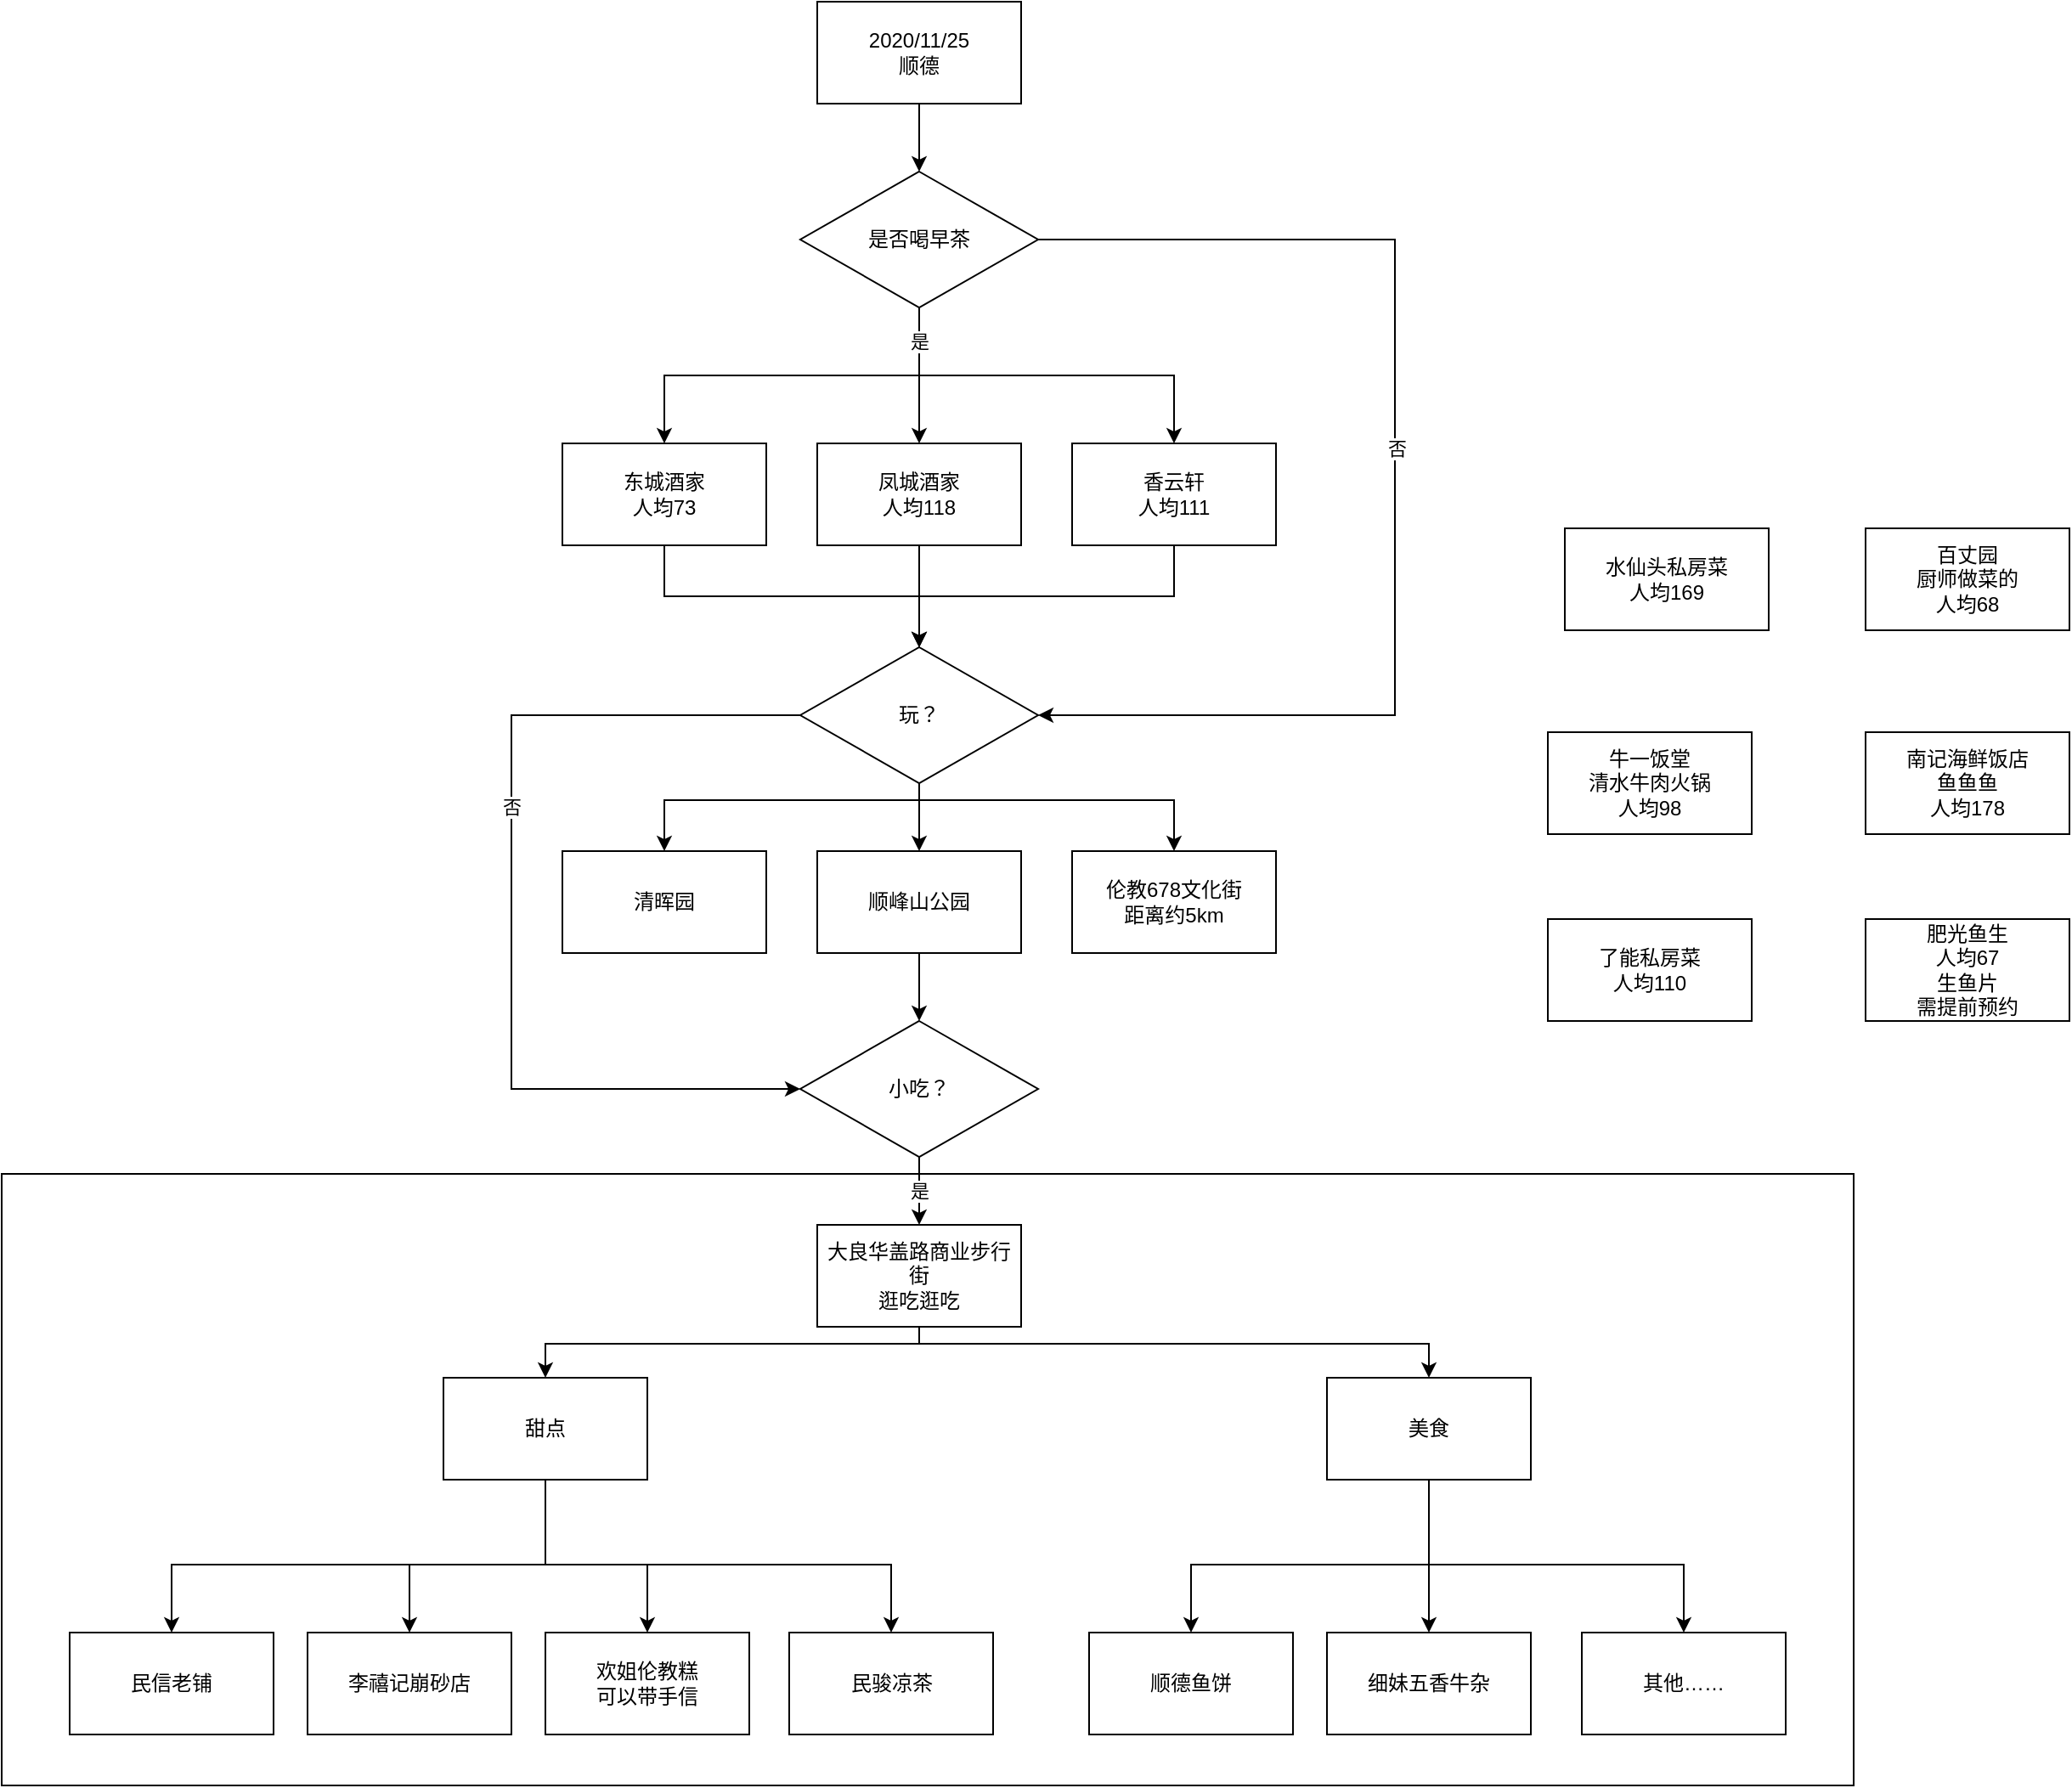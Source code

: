 <mxfile version="13.9.2" type="github">
  <diagram id="fEeuchYt1Fdf4EXDy3nW" name="Page-1">
    <mxGraphModel dx="1335" dy="538" grid="1" gridSize="10" guides="1" tooltips="1" connect="1" arrows="1" fold="1" page="1" pageScale="1" pageWidth="827" pageHeight="1169" math="0" shadow="0">
      <root>
        <mxCell id="0" />
        <mxCell id="1" parent="0" />
        <mxCell id="j-R18SqdeqT3_mSlcBm4-29" value="" style="rounded=0;whiteSpace=wrap;html=1;fillColor=none;" vertex="1" parent="1">
          <mxGeometry x="-270" y="750" width="1090" height="360" as="geometry" />
        </mxCell>
        <mxCell id="KvR43XwzuJe5_ahxuQdV-10" style="edgeStyle=orthogonalEdgeStyle;rounded=0;orthogonalLoop=1;jettySize=auto;html=1;" parent="1" source="KvR43XwzuJe5_ahxuQdV-1" target="KvR43XwzuJe5_ahxuQdV-9" edge="1">
          <mxGeometry relative="1" as="geometry" />
        </mxCell>
        <mxCell id="KvR43XwzuJe5_ahxuQdV-1" value="2020/11/25&lt;br&gt;顺德" style="rounded=0;whiteSpace=wrap;html=1;" parent="1" vertex="1">
          <mxGeometry x="210" y="60" width="120" height="60" as="geometry" />
        </mxCell>
        <mxCell id="KvR43XwzuJe5_ahxuQdV-17" style="edgeStyle=orthogonalEdgeStyle;rounded=0;orthogonalLoop=1;jettySize=auto;html=1;entryX=0.5;entryY=0;entryDx=0;entryDy=0;" parent="1" source="KvR43XwzuJe5_ahxuQdV-6" target="KvR43XwzuJe5_ahxuQdV-16" edge="1">
          <mxGeometry relative="1" as="geometry">
            <Array as="points">
              <mxPoint x="120" y="410" />
              <mxPoint x="270" y="410" />
            </Array>
          </mxGeometry>
        </mxCell>
        <mxCell id="KvR43XwzuJe5_ahxuQdV-6" value="东城酒家&lt;br&gt;人均73" style="rounded=0;whiteSpace=wrap;html=1;" parent="1" vertex="1">
          <mxGeometry x="60" y="320" width="120" height="60" as="geometry" />
        </mxCell>
        <mxCell id="KvR43XwzuJe5_ahxuQdV-18" style="edgeStyle=orthogonalEdgeStyle;rounded=0;orthogonalLoop=1;jettySize=auto;html=1;entryX=0.5;entryY=0;entryDx=0;entryDy=0;" parent="1" source="KvR43XwzuJe5_ahxuQdV-7" target="KvR43XwzuJe5_ahxuQdV-16" edge="1">
          <mxGeometry relative="1" as="geometry" />
        </mxCell>
        <mxCell id="KvR43XwzuJe5_ahxuQdV-7" value="凤城酒家&lt;br&gt;人均118" style="rounded=0;whiteSpace=wrap;html=1;" parent="1" vertex="1">
          <mxGeometry x="210" y="320" width="120" height="60" as="geometry" />
        </mxCell>
        <mxCell id="KvR43XwzuJe5_ahxuQdV-12" style="edgeStyle=orthogonalEdgeStyle;rounded=0;orthogonalLoop=1;jettySize=auto;html=1;entryX=0.5;entryY=0;entryDx=0;entryDy=0;" parent="1" source="KvR43XwzuJe5_ahxuQdV-9" target="KvR43XwzuJe5_ahxuQdV-7" edge="1">
          <mxGeometry relative="1" as="geometry" />
        </mxCell>
        <mxCell id="KvR43XwzuJe5_ahxuQdV-13" style="edgeStyle=orthogonalEdgeStyle;rounded=0;orthogonalLoop=1;jettySize=auto;html=1;entryX=0.5;entryY=0;entryDx=0;entryDy=0;" parent="1" source="KvR43XwzuJe5_ahxuQdV-9" target="KvR43XwzuJe5_ahxuQdV-6" edge="1">
          <mxGeometry relative="1" as="geometry">
            <Array as="points">
              <mxPoint x="270" y="280" />
              <mxPoint x="120" y="280" />
            </Array>
          </mxGeometry>
        </mxCell>
        <mxCell id="KvR43XwzuJe5_ahxuQdV-14" style="edgeStyle=orthogonalEdgeStyle;rounded=0;orthogonalLoop=1;jettySize=auto;html=1;entryX=0.5;entryY=0;entryDx=0;entryDy=0;" parent="1" source="KvR43XwzuJe5_ahxuQdV-9" target="KvR43XwzuJe5_ahxuQdV-11" edge="1">
          <mxGeometry relative="1" as="geometry">
            <Array as="points">
              <mxPoint x="270" y="280" />
              <mxPoint x="420" y="280" />
            </Array>
          </mxGeometry>
        </mxCell>
        <mxCell id="KvR43XwzuJe5_ahxuQdV-15" value="是" style="edgeLabel;html=1;align=center;verticalAlign=middle;resizable=0;points=[];" parent="KvR43XwzuJe5_ahxuQdV-14" vertex="1" connectable="0">
          <mxGeometry x="-0.939" y="2" relative="1" as="geometry">
            <mxPoint x="-2" y="13" as="offset" />
          </mxGeometry>
        </mxCell>
        <mxCell id="j-R18SqdeqT3_mSlcBm4-5" style="edgeStyle=orthogonalEdgeStyle;rounded=0;orthogonalLoop=1;jettySize=auto;html=1;entryX=1;entryY=0.5;entryDx=0;entryDy=0;" edge="1" parent="1" source="KvR43XwzuJe5_ahxuQdV-9" target="KvR43XwzuJe5_ahxuQdV-16">
          <mxGeometry relative="1" as="geometry">
            <Array as="points">
              <mxPoint x="550" y="200" />
              <mxPoint x="550" y="480" />
            </Array>
          </mxGeometry>
        </mxCell>
        <mxCell id="j-R18SqdeqT3_mSlcBm4-6" value="否" style="edgeLabel;html=1;align=center;verticalAlign=middle;resizable=0;points=[];" vertex="1" connectable="0" parent="j-R18SqdeqT3_mSlcBm4-5">
          <mxGeometry x="-0.049" y="1" relative="1" as="geometry">
            <mxPoint as="offset" />
          </mxGeometry>
        </mxCell>
        <mxCell id="KvR43XwzuJe5_ahxuQdV-9" value="是否喝早茶" style="rhombus;whiteSpace=wrap;html=1;" parent="1" vertex="1">
          <mxGeometry x="200" y="160" width="140" height="80" as="geometry" />
        </mxCell>
        <mxCell id="KvR43XwzuJe5_ahxuQdV-19" style="edgeStyle=orthogonalEdgeStyle;rounded=0;orthogonalLoop=1;jettySize=auto;html=1;entryX=0.5;entryY=0;entryDx=0;entryDy=0;" parent="1" source="KvR43XwzuJe5_ahxuQdV-11" target="KvR43XwzuJe5_ahxuQdV-16" edge="1">
          <mxGeometry relative="1" as="geometry">
            <Array as="points">
              <mxPoint x="420" y="410" />
              <mxPoint x="270" y="410" />
            </Array>
          </mxGeometry>
        </mxCell>
        <mxCell id="KvR43XwzuJe5_ahxuQdV-11" value="香云轩&lt;br&gt;人均111" style="rounded=0;whiteSpace=wrap;html=1;" parent="1" vertex="1">
          <mxGeometry x="360" y="320" width="120" height="60" as="geometry" />
        </mxCell>
        <mxCell id="KvR43XwzuJe5_ahxuQdV-24" style="edgeStyle=orthogonalEdgeStyle;rounded=0;orthogonalLoop=1;jettySize=auto;html=1;" parent="1" source="KvR43XwzuJe5_ahxuQdV-16" target="KvR43XwzuJe5_ahxuQdV-21" edge="1">
          <mxGeometry relative="1" as="geometry">
            <Array as="points">
              <mxPoint x="270" y="540" />
              <mxPoint x="270" y="540" />
            </Array>
          </mxGeometry>
        </mxCell>
        <mxCell id="KvR43XwzuJe5_ahxuQdV-26" style="edgeStyle=orthogonalEdgeStyle;rounded=0;orthogonalLoop=1;jettySize=auto;html=1;entryX=0.5;entryY=0;entryDx=0;entryDy=0;" parent="1" source="KvR43XwzuJe5_ahxuQdV-16" target="KvR43XwzuJe5_ahxuQdV-20" edge="1">
          <mxGeometry relative="1" as="geometry">
            <Array as="points">
              <mxPoint x="270" y="530" />
              <mxPoint x="120" y="530" />
            </Array>
          </mxGeometry>
        </mxCell>
        <mxCell id="KvR43XwzuJe5_ahxuQdV-31" style="edgeStyle=orthogonalEdgeStyle;rounded=0;orthogonalLoop=1;jettySize=auto;html=1;" parent="1" source="KvR43XwzuJe5_ahxuQdV-16" target="KvR43XwzuJe5_ahxuQdV-30" edge="1">
          <mxGeometry relative="1" as="geometry">
            <Array as="points">
              <mxPoint x="270" y="530" />
              <mxPoint x="420" y="530" />
            </Array>
          </mxGeometry>
        </mxCell>
        <mxCell id="j-R18SqdeqT3_mSlcBm4-7" style="edgeStyle=orthogonalEdgeStyle;rounded=0;orthogonalLoop=1;jettySize=auto;html=1;entryX=0;entryY=0.5;entryDx=0;entryDy=0;" edge="1" parent="1" source="KvR43XwzuJe5_ahxuQdV-16" target="j-R18SqdeqT3_mSlcBm4-2">
          <mxGeometry relative="1" as="geometry">
            <Array as="points">
              <mxPoint x="30" y="480" />
              <mxPoint x="30" y="700" />
            </Array>
          </mxGeometry>
        </mxCell>
        <mxCell id="j-R18SqdeqT3_mSlcBm4-8" value="否" style="edgeLabel;html=1;align=center;verticalAlign=middle;resizable=0;points=[];" vertex="1" connectable="0" parent="j-R18SqdeqT3_mSlcBm4-7">
          <mxGeometry x="-0.393" y="54" relative="1" as="geometry">
            <mxPoint x="-54" y="54" as="offset" />
          </mxGeometry>
        </mxCell>
        <mxCell id="KvR43XwzuJe5_ahxuQdV-16" value="玩？" style="rhombus;whiteSpace=wrap;html=1;" parent="1" vertex="1">
          <mxGeometry x="200" y="440" width="140" height="80" as="geometry" />
        </mxCell>
        <mxCell id="KvR43XwzuJe5_ahxuQdV-20" value="清晖园" style="rounded=0;whiteSpace=wrap;html=1;" parent="1" vertex="1">
          <mxGeometry x="60" y="560" width="120" height="60" as="geometry" />
        </mxCell>
        <mxCell id="j-R18SqdeqT3_mSlcBm4-3" style="edgeStyle=orthogonalEdgeStyle;rounded=0;orthogonalLoop=1;jettySize=auto;html=1;entryX=0.5;entryY=0;entryDx=0;entryDy=0;" edge="1" parent="1" source="KvR43XwzuJe5_ahxuQdV-21" target="j-R18SqdeqT3_mSlcBm4-2">
          <mxGeometry relative="1" as="geometry" />
        </mxCell>
        <mxCell id="KvR43XwzuJe5_ahxuQdV-21" value="顺峰山公园" style="rounded=0;whiteSpace=wrap;html=1;" parent="1" vertex="1">
          <mxGeometry x="210" y="560" width="120" height="60" as="geometry" />
        </mxCell>
        <mxCell id="j-R18SqdeqT3_mSlcBm4-20" style="edgeStyle=orthogonalEdgeStyle;rounded=0;orthogonalLoop=1;jettySize=auto;html=1;" edge="1" parent="1" source="KvR43XwzuJe5_ahxuQdV-23" target="j-R18SqdeqT3_mSlcBm4-9">
          <mxGeometry relative="1" as="geometry">
            <Array as="points">
              <mxPoint x="270" y="850" />
              <mxPoint x="50" y="850" />
            </Array>
          </mxGeometry>
        </mxCell>
        <mxCell id="j-R18SqdeqT3_mSlcBm4-28" style="edgeStyle=orthogonalEdgeStyle;rounded=0;orthogonalLoop=1;jettySize=auto;html=1;" edge="1" parent="1" source="KvR43XwzuJe5_ahxuQdV-23" target="j-R18SqdeqT3_mSlcBm4-21">
          <mxGeometry relative="1" as="geometry">
            <Array as="points">
              <mxPoint x="270" y="850" />
              <mxPoint x="570" y="850" />
            </Array>
          </mxGeometry>
        </mxCell>
        <mxCell id="KvR43XwzuJe5_ahxuQdV-23" value="大良华盖路商业步行街&lt;br&gt;逛吃逛吃" style="rounded=0;whiteSpace=wrap;html=1;" parent="1" vertex="1">
          <mxGeometry x="210" y="780" width="120" height="60" as="geometry" />
        </mxCell>
        <mxCell id="KvR43XwzuJe5_ahxuQdV-30" value="伦教678文化街&lt;br&gt;距离约5km" style="rounded=0;whiteSpace=wrap;html=1;" parent="1" vertex="1">
          <mxGeometry x="360" y="560" width="120" height="60" as="geometry" />
        </mxCell>
        <mxCell id="j-R18SqdeqT3_mSlcBm4-4" value="是" style="edgeStyle=orthogonalEdgeStyle;rounded=0;orthogonalLoop=1;jettySize=auto;html=1;entryX=0.5;entryY=0;entryDx=0;entryDy=0;" edge="1" parent="1" source="j-R18SqdeqT3_mSlcBm4-2" target="KvR43XwzuJe5_ahxuQdV-23">
          <mxGeometry relative="1" as="geometry" />
        </mxCell>
        <mxCell id="j-R18SqdeqT3_mSlcBm4-2" value="小吃？" style="rhombus;whiteSpace=wrap;html=1;" vertex="1" parent="1">
          <mxGeometry x="200" y="660" width="140" height="80" as="geometry" />
        </mxCell>
        <mxCell id="j-R18SqdeqT3_mSlcBm4-13" value="" style="edgeStyle=orthogonalEdgeStyle;rounded=0;orthogonalLoop=1;jettySize=auto;html=1;" edge="1" parent="1" source="j-R18SqdeqT3_mSlcBm4-9" target="j-R18SqdeqT3_mSlcBm4-12">
          <mxGeometry relative="1" as="geometry">
            <Array as="points">
              <mxPoint x="50" y="980" />
              <mxPoint x="-170" y="980" />
            </Array>
          </mxGeometry>
        </mxCell>
        <mxCell id="j-R18SqdeqT3_mSlcBm4-17" style="edgeStyle=orthogonalEdgeStyle;rounded=0;orthogonalLoop=1;jettySize=auto;html=1;entryX=0.5;entryY=0;entryDx=0;entryDy=0;" edge="1" parent="1" source="j-R18SqdeqT3_mSlcBm4-9" target="j-R18SqdeqT3_mSlcBm4-14">
          <mxGeometry relative="1" as="geometry">
            <Array as="points">
              <mxPoint x="50" y="980" />
              <mxPoint x="-30" y="980" />
            </Array>
          </mxGeometry>
        </mxCell>
        <mxCell id="j-R18SqdeqT3_mSlcBm4-18" style="edgeStyle=orthogonalEdgeStyle;rounded=0;orthogonalLoop=1;jettySize=auto;html=1;" edge="1" parent="1" source="j-R18SqdeqT3_mSlcBm4-9" target="j-R18SqdeqT3_mSlcBm4-15">
          <mxGeometry relative="1" as="geometry">
            <Array as="points">
              <mxPoint x="50" y="980" />
              <mxPoint x="110" y="980" />
            </Array>
          </mxGeometry>
        </mxCell>
        <mxCell id="j-R18SqdeqT3_mSlcBm4-19" style="edgeStyle=orthogonalEdgeStyle;rounded=0;orthogonalLoop=1;jettySize=auto;html=1;entryX=0.5;entryY=0;entryDx=0;entryDy=0;" edge="1" parent="1" source="j-R18SqdeqT3_mSlcBm4-9" target="j-R18SqdeqT3_mSlcBm4-16">
          <mxGeometry relative="1" as="geometry">
            <Array as="points">
              <mxPoint x="50" y="980" />
              <mxPoint x="254" y="980" />
            </Array>
          </mxGeometry>
        </mxCell>
        <mxCell id="j-R18SqdeqT3_mSlcBm4-9" value="甜点" style="rounded=0;whiteSpace=wrap;html=1;" vertex="1" parent="1">
          <mxGeometry x="-10" y="870" width="120" height="60" as="geometry" />
        </mxCell>
        <mxCell id="j-R18SqdeqT3_mSlcBm4-12" value="民信老铺" style="rounded=0;whiteSpace=wrap;html=1;" vertex="1" parent="1">
          <mxGeometry x="-230" y="1020" width="120" height="60" as="geometry" />
        </mxCell>
        <mxCell id="j-R18SqdeqT3_mSlcBm4-14" value="李禧记崩砂店" style="rounded=0;whiteSpace=wrap;html=1;" vertex="1" parent="1">
          <mxGeometry x="-90" y="1020" width="120" height="60" as="geometry" />
        </mxCell>
        <mxCell id="j-R18SqdeqT3_mSlcBm4-15" value="欢姐伦教糕&lt;br&gt;可以带手信" style="rounded=0;whiteSpace=wrap;html=1;" vertex="1" parent="1">
          <mxGeometry x="50" y="1020" width="120" height="60" as="geometry" />
        </mxCell>
        <mxCell id="j-R18SqdeqT3_mSlcBm4-16" value="民骏凉茶" style="rounded=0;whiteSpace=wrap;html=1;" vertex="1" parent="1">
          <mxGeometry x="193.5" y="1020" width="120" height="60" as="geometry" />
        </mxCell>
        <mxCell id="j-R18SqdeqT3_mSlcBm4-23" style="edgeStyle=orthogonalEdgeStyle;rounded=0;orthogonalLoop=1;jettySize=auto;html=1;" edge="1" parent="1" source="j-R18SqdeqT3_mSlcBm4-21" target="j-R18SqdeqT3_mSlcBm4-22">
          <mxGeometry relative="1" as="geometry">
            <Array as="points">
              <mxPoint x="570" y="980" />
              <mxPoint x="430" y="980" />
            </Array>
          </mxGeometry>
        </mxCell>
        <mxCell id="j-R18SqdeqT3_mSlcBm4-26" style="edgeStyle=orthogonalEdgeStyle;rounded=0;orthogonalLoop=1;jettySize=auto;html=1;" edge="1" parent="1" source="j-R18SqdeqT3_mSlcBm4-21" target="j-R18SqdeqT3_mSlcBm4-24">
          <mxGeometry relative="1" as="geometry">
            <Array as="points">
              <mxPoint x="570" y="950" />
              <mxPoint x="570" y="950" />
            </Array>
          </mxGeometry>
        </mxCell>
        <mxCell id="j-R18SqdeqT3_mSlcBm4-27" style="edgeStyle=orthogonalEdgeStyle;rounded=0;orthogonalLoop=1;jettySize=auto;html=1;entryX=0.5;entryY=0;entryDx=0;entryDy=0;" edge="1" parent="1" source="j-R18SqdeqT3_mSlcBm4-21" target="j-R18SqdeqT3_mSlcBm4-25">
          <mxGeometry relative="1" as="geometry">
            <Array as="points">
              <mxPoint x="570" y="980" />
              <mxPoint x="720" y="980" />
            </Array>
          </mxGeometry>
        </mxCell>
        <mxCell id="j-R18SqdeqT3_mSlcBm4-21" value="美食" style="rounded=0;whiteSpace=wrap;html=1;" vertex="1" parent="1">
          <mxGeometry x="510" y="870" width="120" height="60" as="geometry" />
        </mxCell>
        <mxCell id="j-R18SqdeqT3_mSlcBm4-22" value="顺德鱼饼" style="rounded=0;whiteSpace=wrap;html=1;" vertex="1" parent="1">
          <mxGeometry x="370" y="1020" width="120" height="60" as="geometry" />
        </mxCell>
        <mxCell id="j-R18SqdeqT3_mSlcBm4-24" value="细妹五香牛杂" style="rounded=0;whiteSpace=wrap;html=1;" vertex="1" parent="1">
          <mxGeometry x="510" y="1020" width="120" height="60" as="geometry" />
        </mxCell>
        <mxCell id="j-R18SqdeqT3_mSlcBm4-25" value="其他……" style="rounded=0;whiteSpace=wrap;html=1;" vertex="1" parent="1">
          <mxGeometry x="660" y="1020" width="120" height="60" as="geometry" />
        </mxCell>
        <mxCell id="j-R18SqdeqT3_mSlcBm4-30" value="牛一饭堂&lt;br&gt;清水牛肉火锅&lt;br&gt;人均98" style="rounded=0;whiteSpace=wrap;html=1;" vertex="1" parent="1">
          <mxGeometry x="640" y="490" width="120" height="60" as="geometry" />
        </mxCell>
        <mxCell id="j-R18SqdeqT3_mSlcBm4-31" value="南记海鲜饭店&lt;br&gt;鱼鱼鱼&lt;br&gt;人均178" style="rounded=0;whiteSpace=wrap;html=1;" vertex="1" parent="1">
          <mxGeometry x="827" y="490" width="120" height="60" as="geometry" />
        </mxCell>
        <mxCell id="j-R18SqdeqT3_mSlcBm4-32" value="了能私房菜&lt;br&gt;人均110" style="rounded=0;whiteSpace=wrap;html=1;" vertex="1" parent="1">
          <mxGeometry x="640" y="600" width="120" height="60" as="geometry" />
        </mxCell>
        <mxCell id="j-R18SqdeqT3_mSlcBm4-33" value="水仙头私房菜&lt;br&gt;人均169" style="rounded=0;whiteSpace=wrap;html=1;" vertex="1" parent="1">
          <mxGeometry x="650" y="370" width="120" height="60" as="geometry" />
        </mxCell>
        <mxCell id="j-R18SqdeqT3_mSlcBm4-34" value="百丈园&lt;br&gt;厨师做菜的&lt;br&gt;人均68" style="rounded=0;whiteSpace=wrap;html=1;" vertex="1" parent="1">
          <mxGeometry x="827" y="370" width="120" height="60" as="geometry" />
        </mxCell>
        <mxCell id="j-R18SqdeqT3_mSlcBm4-35" value="肥光鱼生&lt;br&gt;人均67&lt;br&gt;生鱼片&lt;br&gt;需提前预约" style="rounded=0;whiteSpace=wrap;html=1;" vertex="1" parent="1">
          <mxGeometry x="827" y="600" width="120" height="60" as="geometry" />
        </mxCell>
      </root>
    </mxGraphModel>
  </diagram>
</mxfile>
